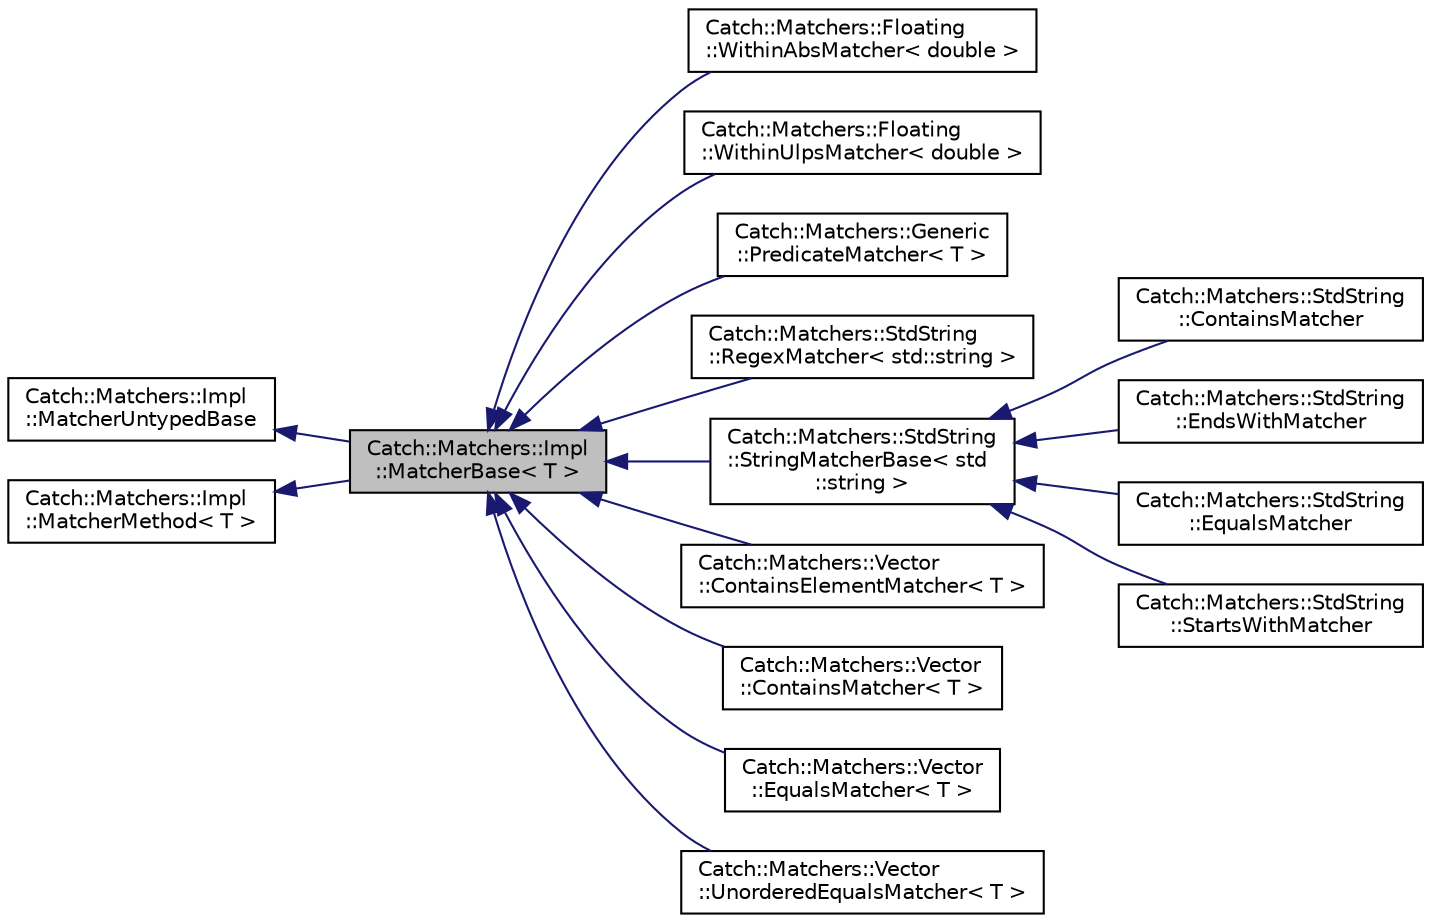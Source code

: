 digraph "Catch::Matchers::Impl::MatcherBase&lt; T &gt;"
{
 // LATEX_PDF_SIZE
  bgcolor="transparent";
  edge [fontname="Helvetica",fontsize="10",labelfontname="Helvetica",labelfontsize="10"];
  node [fontname="Helvetica",fontsize="10",shape=record];
  rankdir="LR";
  Node1 [label="Catch::Matchers::Impl\l::MatcherBase\< T \>",height=0.2,width=0.4,color="black", fillcolor="grey75", style="filled", fontcolor="black",tooltip=" "];
  Node2 -> Node1 [dir="back",color="midnightblue",fontsize="10",style="solid",fontname="Helvetica"];
  Node2 [label="Catch::Matchers::Impl\l::MatcherUntypedBase",height=0.2,width=0.4,color="black",URL="$classCatch_1_1Matchers_1_1Impl_1_1MatcherUntypedBase.html",tooltip=" "];
  Node3 -> Node1 [dir="back",color="midnightblue",fontsize="10",style="solid",fontname="Helvetica"];
  Node3 [label="Catch::Matchers::Impl\l::MatcherMethod\< T \>",height=0.2,width=0.4,color="black",URL="$structCatch_1_1Matchers_1_1Impl_1_1MatcherMethod.html",tooltip=" "];
  Node1 -> Node4 [dir="back",color="midnightblue",fontsize="10",style="solid",fontname="Helvetica"];
  Node4 [label="Catch::Matchers::Floating\l::WithinAbsMatcher\< double \>",height=0.2,width=0.4,color="black",URL="$structCatch_1_1Matchers_1_1Floating_1_1WithinAbsMatcher.html",tooltip=" "];
  Node1 -> Node5 [dir="back",color="midnightblue",fontsize="10",style="solid",fontname="Helvetica"];
  Node5 [label="Catch::Matchers::Floating\l::WithinUlpsMatcher\< double \>",height=0.2,width=0.4,color="black",URL="$structCatch_1_1Matchers_1_1Floating_1_1WithinUlpsMatcher.html",tooltip=" "];
  Node1 -> Node6 [dir="back",color="midnightblue",fontsize="10",style="solid",fontname="Helvetica"];
  Node6 [label="Catch::Matchers::Generic\l::PredicateMatcher\< T \>",height=0.2,width=0.4,color="black",URL="$classCatch_1_1Matchers_1_1Generic_1_1PredicateMatcher.html",tooltip=" "];
  Node1 -> Node7 [dir="back",color="midnightblue",fontsize="10",style="solid",fontname="Helvetica"];
  Node7 [label="Catch::Matchers::StdString\l::RegexMatcher\< std::string \>",height=0.2,width=0.4,color="black",URL="$structCatch_1_1Matchers_1_1StdString_1_1RegexMatcher.html",tooltip=" "];
  Node1 -> Node8 [dir="back",color="midnightblue",fontsize="10",style="solid",fontname="Helvetica"];
  Node8 [label="Catch::Matchers::StdString\l::StringMatcherBase\< std\l::string \>",height=0.2,width=0.4,color="black",URL="$structCatch_1_1Matchers_1_1StdString_1_1StringMatcherBase.html",tooltip=" "];
  Node8 -> Node9 [dir="back",color="midnightblue",fontsize="10",style="solid",fontname="Helvetica"];
  Node9 [label="Catch::Matchers::StdString\l::ContainsMatcher",height=0.2,width=0.4,color="black",URL="$structCatch_1_1Matchers_1_1StdString_1_1ContainsMatcher.html",tooltip=" "];
  Node8 -> Node10 [dir="back",color="midnightblue",fontsize="10",style="solid",fontname="Helvetica"];
  Node10 [label="Catch::Matchers::StdString\l::EndsWithMatcher",height=0.2,width=0.4,color="black",URL="$structCatch_1_1Matchers_1_1StdString_1_1EndsWithMatcher.html",tooltip=" "];
  Node8 -> Node11 [dir="back",color="midnightblue",fontsize="10",style="solid",fontname="Helvetica"];
  Node11 [label="Catch::Matchers::StdString\l::EqualsMatcher",height=0.2,width=0.4,color="black",URL="$structCatch_1_1Matchers_1_1StdString_1_1EqualsMatcher.html",tooltip=" "];
  Node8 -> Node12 [dir="back",color="midnightblue",fontsize="10",style="solid",fontname="Helvetica"];
  Node12 [label="Catch::Matchers::StdString\l::StartsWithMatcher",height=0.2,width=0.4,color="black",URL="$structCatch_1_1Matchers_1_1StdString_1_1StartsWithMatcher.html",tooltip=" "];
  Node1 -> Node13 [dir="back",color="midnightblue",fontsize="10",style="solid",fontname="Helvetica"];
  Node13 [label="Catch::Matchers::Vector\l::ContainsElementMatcher\< T \>",height=0.2,width=0.4,color="black",URL="$structCatch_1_1Matchers_1_1Vector_1_1ContainsElementMatcher.html",tooltip=" "];
  Node1 -> Node14 [dir="back",color="midnightblue",fontsize="10",style="solid",fontname="Helvetica"];
  Node14 [label="Catch::Matchers::Vector\l::ContainsMatcher\< T \>",height=0.2,width=0.4,color="black",URL="$structCatch_1_1Matchers_1_1Vector_1_1ContainsMatcher.html",tooltip=" "];
  Node1 -> Node15 [dir="back",color="midnightblue",fontsize="10",style="solid",fontname="Helvetica"];
  Node15 [label="Catch::Matchers::Vector\l::EqualsMatcher\< T \>",height=0.2,width=0.4,color="black",URL="$structCatch_1_1Matchers_1_1Vector_1_1EqualsMatcher.html",tooltip=" "];
  Node1 -> Node16 [dir="back",color="midnightblue",fontsize="10",style="solid",fontname="Helvetica"];
  Node16 [label="Catch::Matchers::Vector\l::UnorderedEqualsMatcher\< T \>",height=0.2,width=0.4,color="black",URL="$structCatch_1_1Matchers_1_1Vector_1_1UnorderedEqualsMatcher.html",tooltip=" "];
}
